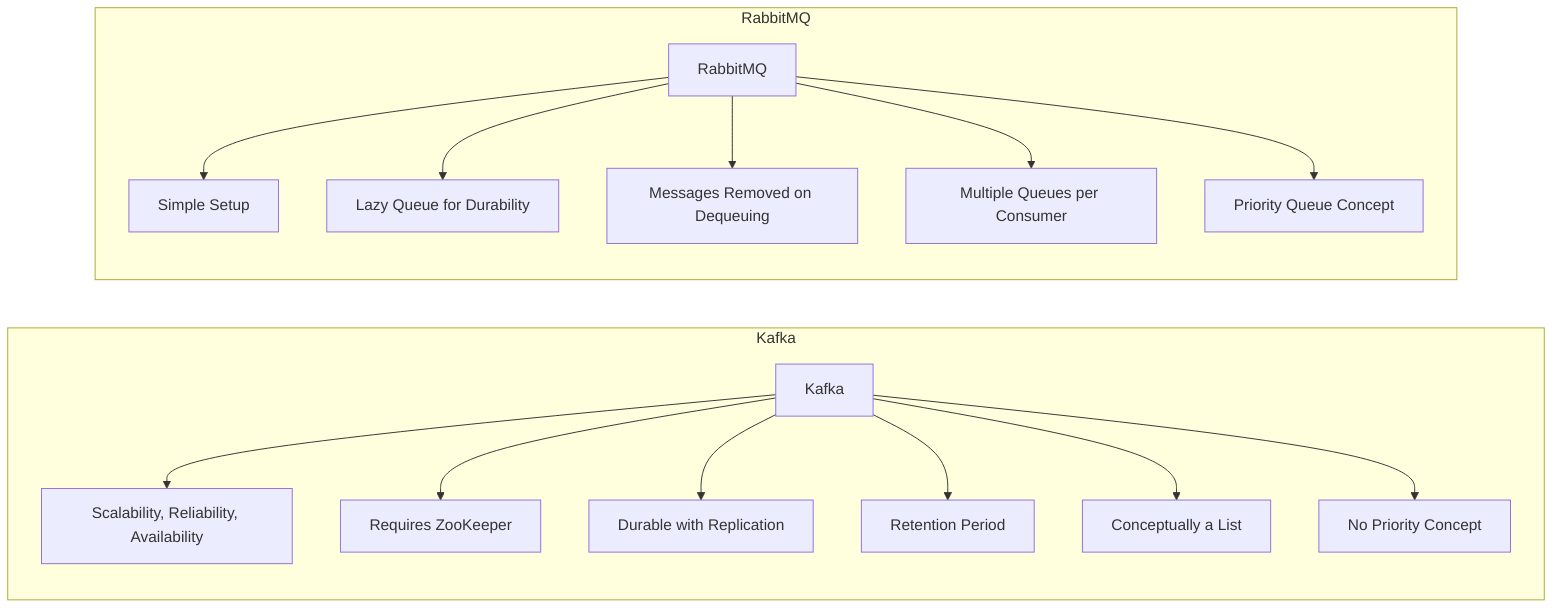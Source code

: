 flowchart LR

    subgraph "Kafka"
        kafka["Kafka"]
        scalability["Scalability, Reliability, Availability"]
        zookeeper["Requires ZooKeeper"]
        replication["Durable with Replication"]
        retention["Retention Period"]
        list["Conceptually a List"]
        priority["No Priority Concept"]
    end

    subgraph "RabbitMQ"
        rabbitmq["RabbitMQ"]
        setup["Simple Setup"]
        lazy_queue["Lazy Queue for Durability"]
        dequeuing["Messages Removed on Dequeuing"]
        multiple_queues["Multiple Queues per Consumer"]
        priority_queue["Priority Queue Concept"]
    end

    kafka --> scalability
    kafka --> zookeeper
    kafka --> replication
    kafka --> retention
    kafka --> list
    kafka --> priority

    rabbitmq --> setup
    rabbitmq --> lazy_queue
    rabbitmq --> dequeuing
    rabbitmq --> multiple_queues
    rabbitmq --> priority_queue